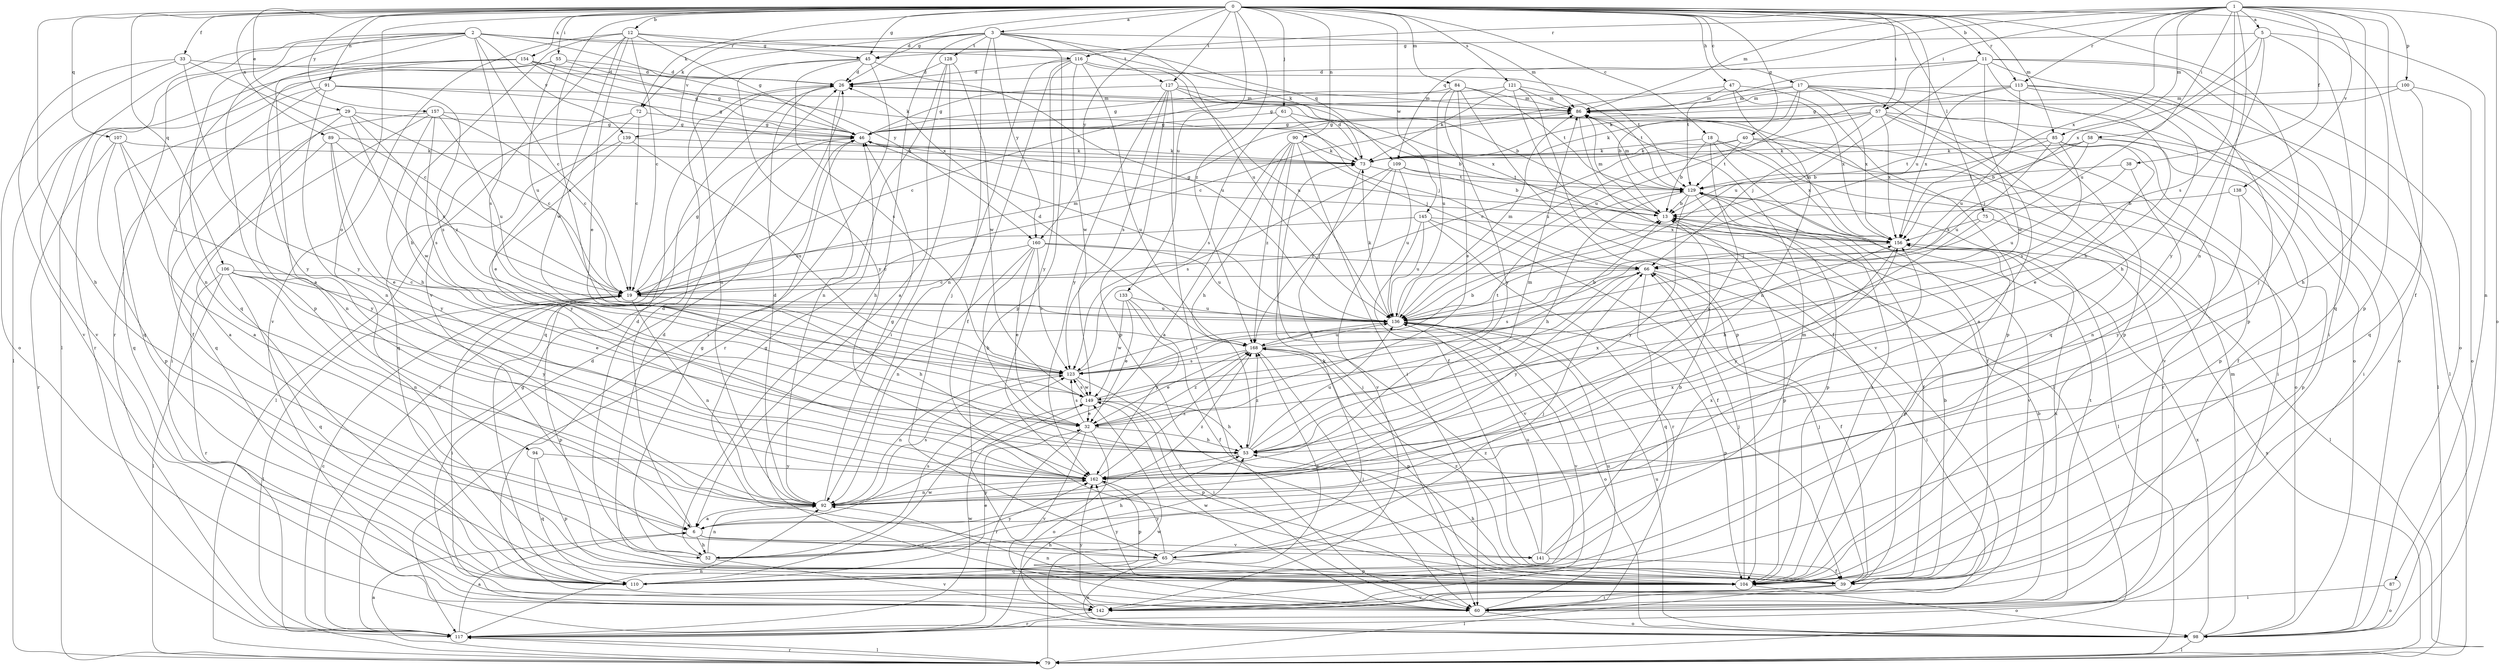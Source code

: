 strict digraph  {
0;
1;
2;
3;
5;
6;
11;
12;
13;
17;
18;
19;
26;
29;
32;
33;
38;
39;
40;
45;
46;
47;
52;
53;
55;
57;
58;
60;
61;
65;
66;
72;
73;
75;
79;
84;
85;
86;
87;
89;
90;
91;
92;
94;
98;
100;
104;
106;
107;
109;
110;
113;
116;
117;
121;
123;
127;
128;
129;
133;
136;
138;
139;
141;
142;
145;
149;
154;
156;
157;
160;
162;
168;
0 -> 3  [label=a];
0 -> 11  [label=b];
0 -> 12  [label=b];
0 -> 17  [label=c];
0 -> 18  [label=c];
0 -> 26  [label=d];
0 -> 29  [label=e];
0 -> 33  [label=f];
0 -> 40  [label=g];
0 -> 45  [label=g];
0 -> 47  [label=h];
0 -> 52  [label=h];
0 -> 55  [label=i];
0 -> 57  [label=i];
0 -> 61  [label=j];
0 -> 65  [label=j];
0 -> 72  [label=k];
0 -> 75  [label=l];
0 -> 84  [label=m];
0 -> 85  [label=m];
0 -> 87  [label=n];
0 -> 89  [label=n];
0 -> 90  [label=n];
0 -> 91  [label=n];
0 -> 94  [label=o];
0 -> 106  [label=q];
0 -> 107  [label=q];
0 -> 113  [label=r];
0 -> 121  [label=s];
0 -> 123  [label=s];
0 -> 127  [label=t];
0 -> 133  [label=u];
0 -> 136  [label=u];
0 -> 145  [label=w];
0 -> 154  [label=x];
0 -> 157  [label=y];
0 -> 160  [label=y];
0 -> 168  [label=z];
1 -> 5  [label=a];
1 -> 38  [label=f];
1 -> 39  [label=f];
1 -> 52  [label=h];
1 -> 57  [label=i];
1 -> 58  [label=i];
1 -> 85  [label=m];
1 -> 86  [label=m];
1 -> 92  [label=n];
1 -> 98  [label=o];
1 -> 100  [label=p];
1 -> 109  [label=q];
1 -> 113  [label=r];
1 -> 116  [label=r];
1 -> 123  [label=s];
1 -> 138  [label=v];
1 -> 156  [label=x];
2 -> 6  [label=a];
2 -> 19  [label=c];
2 -> 79  [label=l];
2 -> 104  [label=p];
2 -> 109  [label=q];
2 -> 110  [label=q];
2 -> 116  [label=r];
2 -> 117  [label=r];
2 -> 123  [label=s];
2 -> 139  [label=v];
2 -> 160  [label=y];
3 -> 45  [label=g];
3 -> 52  [label=h];
3 -> 65  [label=j];
3 -> 72  [label=k];
3 -> 86  [label=m];
3 -> 104  [label=p];
3 -> 127  [label=t];
3 -> 128  [label=t];
3 -> 136  [label=u];
3 -> 139  [label=v];
3 -> 160  [label=y];
5 -> 45  [label=g];
5 -> 104  [label=p];
5 -> 110  [label=q];
5 -> 136  [label=u];
5 -> 156  [label=x];
5 -> 162  [label=y];
6 -> 26  [label=d];
6 -> 52  [label=h];
6 -> 65  [label=j];
6 -> 141  [label=v];
6 -> 156  [label=x];
11 -> 26  [label=d];
11 -> 53  [label=h];
11 -> 60  [label=i];
11 -> 98  [label=o];
11 -> 104  [label=p];
11 -> 129  [label=t];
11 -> 136  [label=u];
11 -> 149  [label=w];
12 -> 19  [label=c];
12 -> 32  [label=e];
12 -> 45  [label=g];
12 -> 46  [label=g];
12 -> 53  [label=h];
12 -> 73  [label=k];
12 -> 141  [label=v];
12 -> 142  [label=v];
12 -> 149  [label=w];
13 -> 46  [label=g];
13 -> 86  [label=m];
13 -> 104  [label=p];
13 -> 156  [label=x];
17 -> 13  [label=b];
17 -> 46  [label=g];
17 -> 86  [label=m];
17 -> 98  [label=o];
17 -> 104  [label=p];
17 -> 110  [label=q];
17 -> 136  [label=u];
17 -> 156  [label=x];
18 -> 13  [label=b];
18 -> 39  [label=f];
18 -> 73  [label=k];
18 -> 117  [label=r];
18 -> 156  [label=x];
18 -> 162  [label=y];
19 -> 46  [label=g];
19 -> 53  [label=h];
19 -> 60  [label=i];
19 -> 79  [label=l];
19 -> 86  [label=m];
19 -> 92  [label=n];
19 -> 104  [label=p];
19 -> 136  [label=u];
26 -> 86  [label=m];
26 -> 92  [label=n];
26 -> 110  [label=q];
29 -> 19  [label=c];
29 -> 46  [label=g];
29 -> 92  [label=n];
29 -> 110  [label=q];
29 -> 149  [label=w];
29 -> 168  [label=z];
32 -> 53  [label=h];
32 -> 66  [label=j];
32 -> 98  [label=o];
32 -> 117  [label=r];
32 -> 123  [label=s];
32 -> 142  [label=v];
32 -> 168  [label=z];
33 -> 19  [label=c];
33 -> 26  [label=d];
33 -> 98  [label=o];
33 -> 142  [label=v];
33 -> 162  [label=y];
38 -> 92  [label=n];
38 -> 129  [label=t];
38 -> 136  [label=u];
39 -> 13  [label=b];
39 -> 26  [label=d];
39 -> 53  [label=h];
39 -> 60  [label=i];
39 -> 66  [label=j];
39 -> 79  [label=l];
39 -> 142  [label=v];
39 -> 156  [label=x];
39 -> 168  [label=z];
40 -> 19  [label=c];
40 -> 73  [label=k];
40 -> 98  [label=o];
40 -> 104  [label=p];
40 -> 129  [label=t];
45 -> 26  [label=d];
45 -> 60  [label=i];
45 -> 92  [label=n];
45 -> 123  [label=s];
45 -> 136  [label=u];
45 -> 162  [label=y];
46 -> 73  [label=k];
46 -> 117  [label=r];
46 -> 136  [label=u];
47 -> 19  [label=c];
47 -> 86  [label=m];
47 -> 92  [label=n];
47 -> 104  [label=p];
47 -> 156  [label=x];
52 -> 26  [label=d];
52 -> 46  [label=g];
52 -> 53  [label=h];
52 -> 92  [label=n];
52 -> 123  [label=s];
52 -> 142  [label=v];
52 -> 162  [label=y];
53 -> 86  [label=m];
53 -> 136  [label=u];
53 -> 156  [label=x];
53 -> 162  [label=y];
53 -> 168  [label=z];
55 -> 26  [label=d];
55 -> 46  [label=g];
55 -> 79  [label=l];
55 -> 117  [label=r];
55 -> 136  [label=u];
57 -> 6  [label=a];
57 -> 46  [label=g];
57 -> 66  [label=j];
57 -> 73  [label=k];
57 -> 79  [label=l];
57 -> 136  [label=u];
57 -> 142  [label=v];
57 -> 156  [label=x];
58 -> 13  [label=b];
58 -> 39  [label=f];
58 -> 60  [label=i];
58 -> 66  [label=j];
58 -> 73  [label=k];
58 -> 129  [label=t];
60 -> 13  [label=b];
60 -> 92  [label=n];
60 -> 98  [label=o];
60 -> 129  [label=t];
60 -> 136  [label=u];
60 -> 149  [label=w];
61 -> 13  [label=b];
61 -> 46  [label=g];
61 -> 66  [label=j];
61 -> 123  [label=s];
65 -> 46  [label=g];
65 -> 66  [label=j];
65 -> 73  [label=k];
65 -> 98  [label=o];
65 -> 104  [label=p];
65 -> 110  [label=q];
65 -> 156  [label=x];
65 -> 162  [label=y];
66 -> 19  [label=c];
66 -> 39  [label=f];
66 -> 60  [label=i];
66 -> 110  [label=q];
66 -> 123  [label=s];
66 -> 162  [label=y];
72 -> 19  [label=c];
72 -> 32  [label=e];
72 -> 46  [label=g];
72 -> 110  [label=q];
73 -> 26  [label=d];
73 -> 60  [label=i];
73 -> 129  [label=t];
75 -> 53  [label=h];
75 -> 79  [label=l];
75 -> 156  [label=x];
79 -> 6  [label=a];
79 -> 117  [label=r];
79 -> 149  [label=w];
79 -> 156  [label=x];
84 -> 32  [label=e];
84 -> 46  [label=g];
84 -> 86  [label=m];
84 -> 104  [label=p];
84 -> 129  [label=t];
84 -> 136  [label=u];
84 -> 162  [label=y];
85 -> 13  [label=b];
85 -> 32  [label=e];
85 -> 60  [label=i];
85 -> 73  [label=k];
85 -> 123  [label=s];
85 -> 136  [label=u];
86 -> 46  [label=g];
86 -> 79  [label=l];
87 -> 60  [label=i];
87 -> 98  [label=o];
89 -> 6  [label=a];
89 -> 19  [label=c];
89 -> 32  [label=e];
89 -> 73  [label=k];
89 -> 162  [label=y];
90 -> 6  [label=a];
90 -> 39  [label=f];
90 -> 53  [label=h];
90 -> 60  [label=i];
90 -> 66  [label=j];
90 -> 73  [label=k];
90 -> 168  [label=z];
91 -> 39  [label=f];
91 -> 46  [label=g];
91 -> 86  [label=m];
91 -> 92  [label=n];
91 -> 110  [label=q];
91 -> 123  [label=s];
92 -> 6  [label=a];
92 -> 26  [label=d];
92 -> 46  [label=g];
92 -> 123  [label=s];
92 -> 162  [label=y];
92 -> 168  [label=z];
94 -> 104  [label=p];
94 -> 110  [label=q];
94 -> 162  [label=y];
98 -> 26  [label=d];
98 -> 79  [label=l];
98 -> 86  [label=m];
98 -> 136  [label=u];
98 -> 156  [label=x];
100 -> 73  [label=k];
100 -> 86  [label=m];
100 -> 98  [label=o];
100 -> 110  [label=q];
104 -> 66  [label=j];
104 -> 98  [label=o];
104 -> 129  [label=t];
104 -> 162  [label=y];
106 -> 19  [label=c];
106 -> 32  [label=e];
106 -> 79  [label=l];
106 -> 92  [label=n];
106 -> 110  [label=q];
106 -> 117  [label=r];
106 -> 162  [label=y];
107 -> 6  [label=a];
107 -> 73  [label=k];
107 -> 104  [label=p];
107 -> 117  [label=r];
107 -> 162  [label=y];
109 -> 13  [label=b];
109 -> 123  [label=s];
109 -> 129  [label=t];
109 -> 136  [label=u];
109 -> 142  [label=v];
109 -> 168  [label=z];
110 -> 32  [label=e];
110 -> 149  [label=w];
110 -> 168  [label=z];
113 -> 46  [label=g];
113 -> 53  [label=h];
113 -> 79  [label=l];
113 -> 86  [label=m];
113 -> 98  [label=o];
113 -> 136  [label=u];
113 -> 156  [label=x];
116 -> 26  [label=d];
116 -> 39  [label=f];
116 -> 92  [label=n];
116 -> 129  [label=t];
116 -> 136  [label=u];
116 -> 149  [label=w];
116 -> 162  [label=y];
116 -> 168  [label=z];
117 -> 6  [label=a];
117 -> 19  [label=c];
117 -> 46  [label=g];
117 -> 53  [label=h];
117 -> 79  [label=l];
117 -> 92  [label=n];
117 -> 149  [label=w];
121 -> 19  [label=c];
121 -> 39  [label=f];
121 -> 73  [label=k];
121 -> 86  [label=m];
121 -> 129  [label=t];
121 -> 142  [label=v];
123 -> 13  [label=b];
123 -> 60  [label=i];
123 -> 92  [label=n];
123 -> 149  [label=w];
127 -> 13  [label=b];
127 -> 46  [label=g];
127 -> 60  [label=i];
127 -> 86  [label=m];
127 -> 104  [label=p];
127 -> 123  [label=s];
127 -> 156  [label=x];
127 -> 162  [label=y];
128 -> 6  [label=a];
128 -> 26  [label=d];
128 -> 60  [label=i];
128 -> 117  [label=r];
128 -> 149  [label=w];
129 -> 13  [label=b];
129 -> 39  [label=f];
129 -> 53  [label=h];
129 -> 79  [label=l];
129 -> 86  [label=m];
129 -> 104  [label=p];
129 -> 142  [label=v];
129 -> 162  [label=y];
133 -> 32  [label=e];
133 -> 39  [label=f];
133 -> 136  [label=u];
133 -> 149  [label=w];
133 -> 162  [label=y];
136 -> 73  [label=k];
136 -> 86  [label=m];
136 -> 98  [label=o];
136 -> 104  [label=p];
136 -> 142  [label=v];
136 -> 168  [label=z];
138 -> 13  [label=b];
138 -> 104  [label=p];
138 -> 162  [label=y];
139 -> 73  [label=k];
139 -> 79  [label=l];
139 -> 123  [label=s];
139 -> 162  [label=y];
141 -> 13  [label=b];
141 -> 39  [label=f];
141 -> 86  [label=m];
141 -> 136  [label=u];
141 -> 168  [label=z];
142 -> 117  [label=r];
142 -> 162  [label=y];
145 -> 19  [label=c];
145 -> 39  [label=f];
145 -> 117  [label=r];
145 -> 136  [label=u];
145 -> 142  [label=v];
145 -> 156  [label=x];
149 -> 32  [label=e];
149 -> 53  [label=h];
149 -> 104  [label=p];
149 -> 123  [label=s];
149 -> 129  [label=t];
154 -> 26  [label=d];
154 -> 46  [label=g];
154 -> 73  [label=k];
154 -> 92  [label=n];
154 -> 142  [label=v];
154 -> 156  [label=x];
154 -> 162  [label=y];
156 -> 66  [label=j];
156 -> 86  [label=m];
156 -> 104  [label=p];
156 -> 162  [label=y];
157 -> 19  [label=c];
157 -> 46  [label=g];
157 -> 53  [label=h];
157 -> 60  [label=i];
157 -> 110  [label=q];
157 -> 123  [label=s];
157 -> 136  [label=u];
160 -> 19  [label=c];
160 -> 32  [label=e];
160 -> 53  [label=h];
160 -> 66  [label=j];
160 -> 92  [label=n];
160 -> 123  [label=s];
160 -> 136  [label=u];
162 -> 92  [label=n];
162 -> 104  [label=p];
162 -> 168  [label=z];
168 -> 13  [label=b];
168 -> 26  [label=d];
168 -> 32  [label=e];
168 -> 60  [label=i];
168 -> 104  [label=p];
168 -> 123  [label=s];
168 -> 136  [label=u];
}
